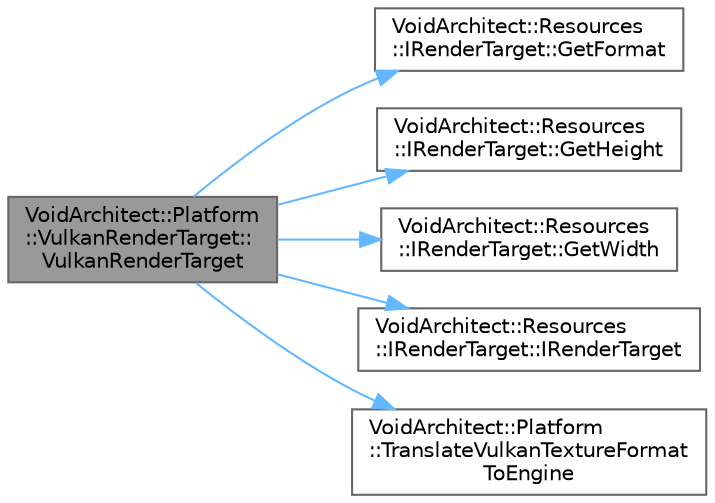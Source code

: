 digraph "VoidArchitect::Platform::VulkanRenderTarget::VulkanRenderTarget"
{
 // LATEX_PDF_SIZE
  bgcolor="transparent";
  edge [fontname=Helvetica,fontsize=10,labelfontname=Helvetica,labelfontsize=10];
  node [fontname=Helvetica,fontsize=10,shape=box,height=0.2,width=0.4];
  rankdir="LR";
  Node1 [id="Node000001",label="VoidArchitect::Platform\l::VulkanRenderTarget::\lVulkanRenderTarget",height=0.2,width=0.4,color="gray40", fillcolor="grey60", style="filled", fontcolor="black",tooltip=" "];
  Node1 -> Node2 [id="edge6_Node000001_Node000002",color="steelblue1",style="solid",tooltip=" "];
  Node2 [id="Node000002",label="VoidArchitect::Resources\l::IRenderTarget::GetFormat",height=0.2,width=0.4,color="grey40", fillcolor="white", style="filled",URL="$class_void_architect_1_1_resources_1_1_i_render_target.html#ad835ec084c3820a1b0e981638cc4b4a0",tooltip=" "];
  Node1 -> Node3 [id="edge7_Node000001_Node000003",color="steelblue1",style="solid",tooltip=" "];
  Node3 [id="Node000003",label="VoidArchitect::Resources\l::IRenderTarget::GetHeight",height=0.2,width=0.4,color="grey40", fillcolor="white", style="filled",URL="$class_void_architect_1_1_resources_1_1_i_render_target.html#aab83270d9cef5a8520b291fcb1f52b6d",tooltip=" "];
  Node1 -> Node4 [id="edge8_Node000001_Node000004",color="steelblue1",style="solid",tooltip=" "];
  Node4 [id="Node000004",label="VoidArchitect::Resources\l::IRenderTarget::GetWidth",height=0.2,width=0.4,color="grey40", fillcolor="white", style="filled",URL="$class_void_architect_1_1_resources_1_1_i_render_target.html#afca9257cc7008481a456781f4c1542f6",tooltip=" "];
  Node1 -> Node5 [id="edge9_Node000001_Node000005",color="steelblue1",style="solid",tooltip=" "];
  Node5 [id="Node000005",label="VoidArchitect::Resources\l::IRenderTarget::IRenderTarget",height=0.2,width=0.4,color="grey40", fillcolor="white", style="filled",URL="$class_void_architect_1_1_resources_1_1_i_render_target.html#aad41e7f1f755ffb436f64de81307c6ff",tooltip=" "];
  Node1 -> Node6 [id="edge10_Node000001_Node000006",color="steelblue1",style="solid",tooltip=" "];
  Node6 [id="Node000006",label="VoidArchitect::Platform\l::TranslateVulkanTextureFormat\lToEngine",height=0.2,width=0.4,color="grey40", fillcolor="white", style="filled",URL="$namespace_void_architect_1_1_platform.html#a4d5339b70d2374894a5291987c9fc99c",tooltip=" "];
}
